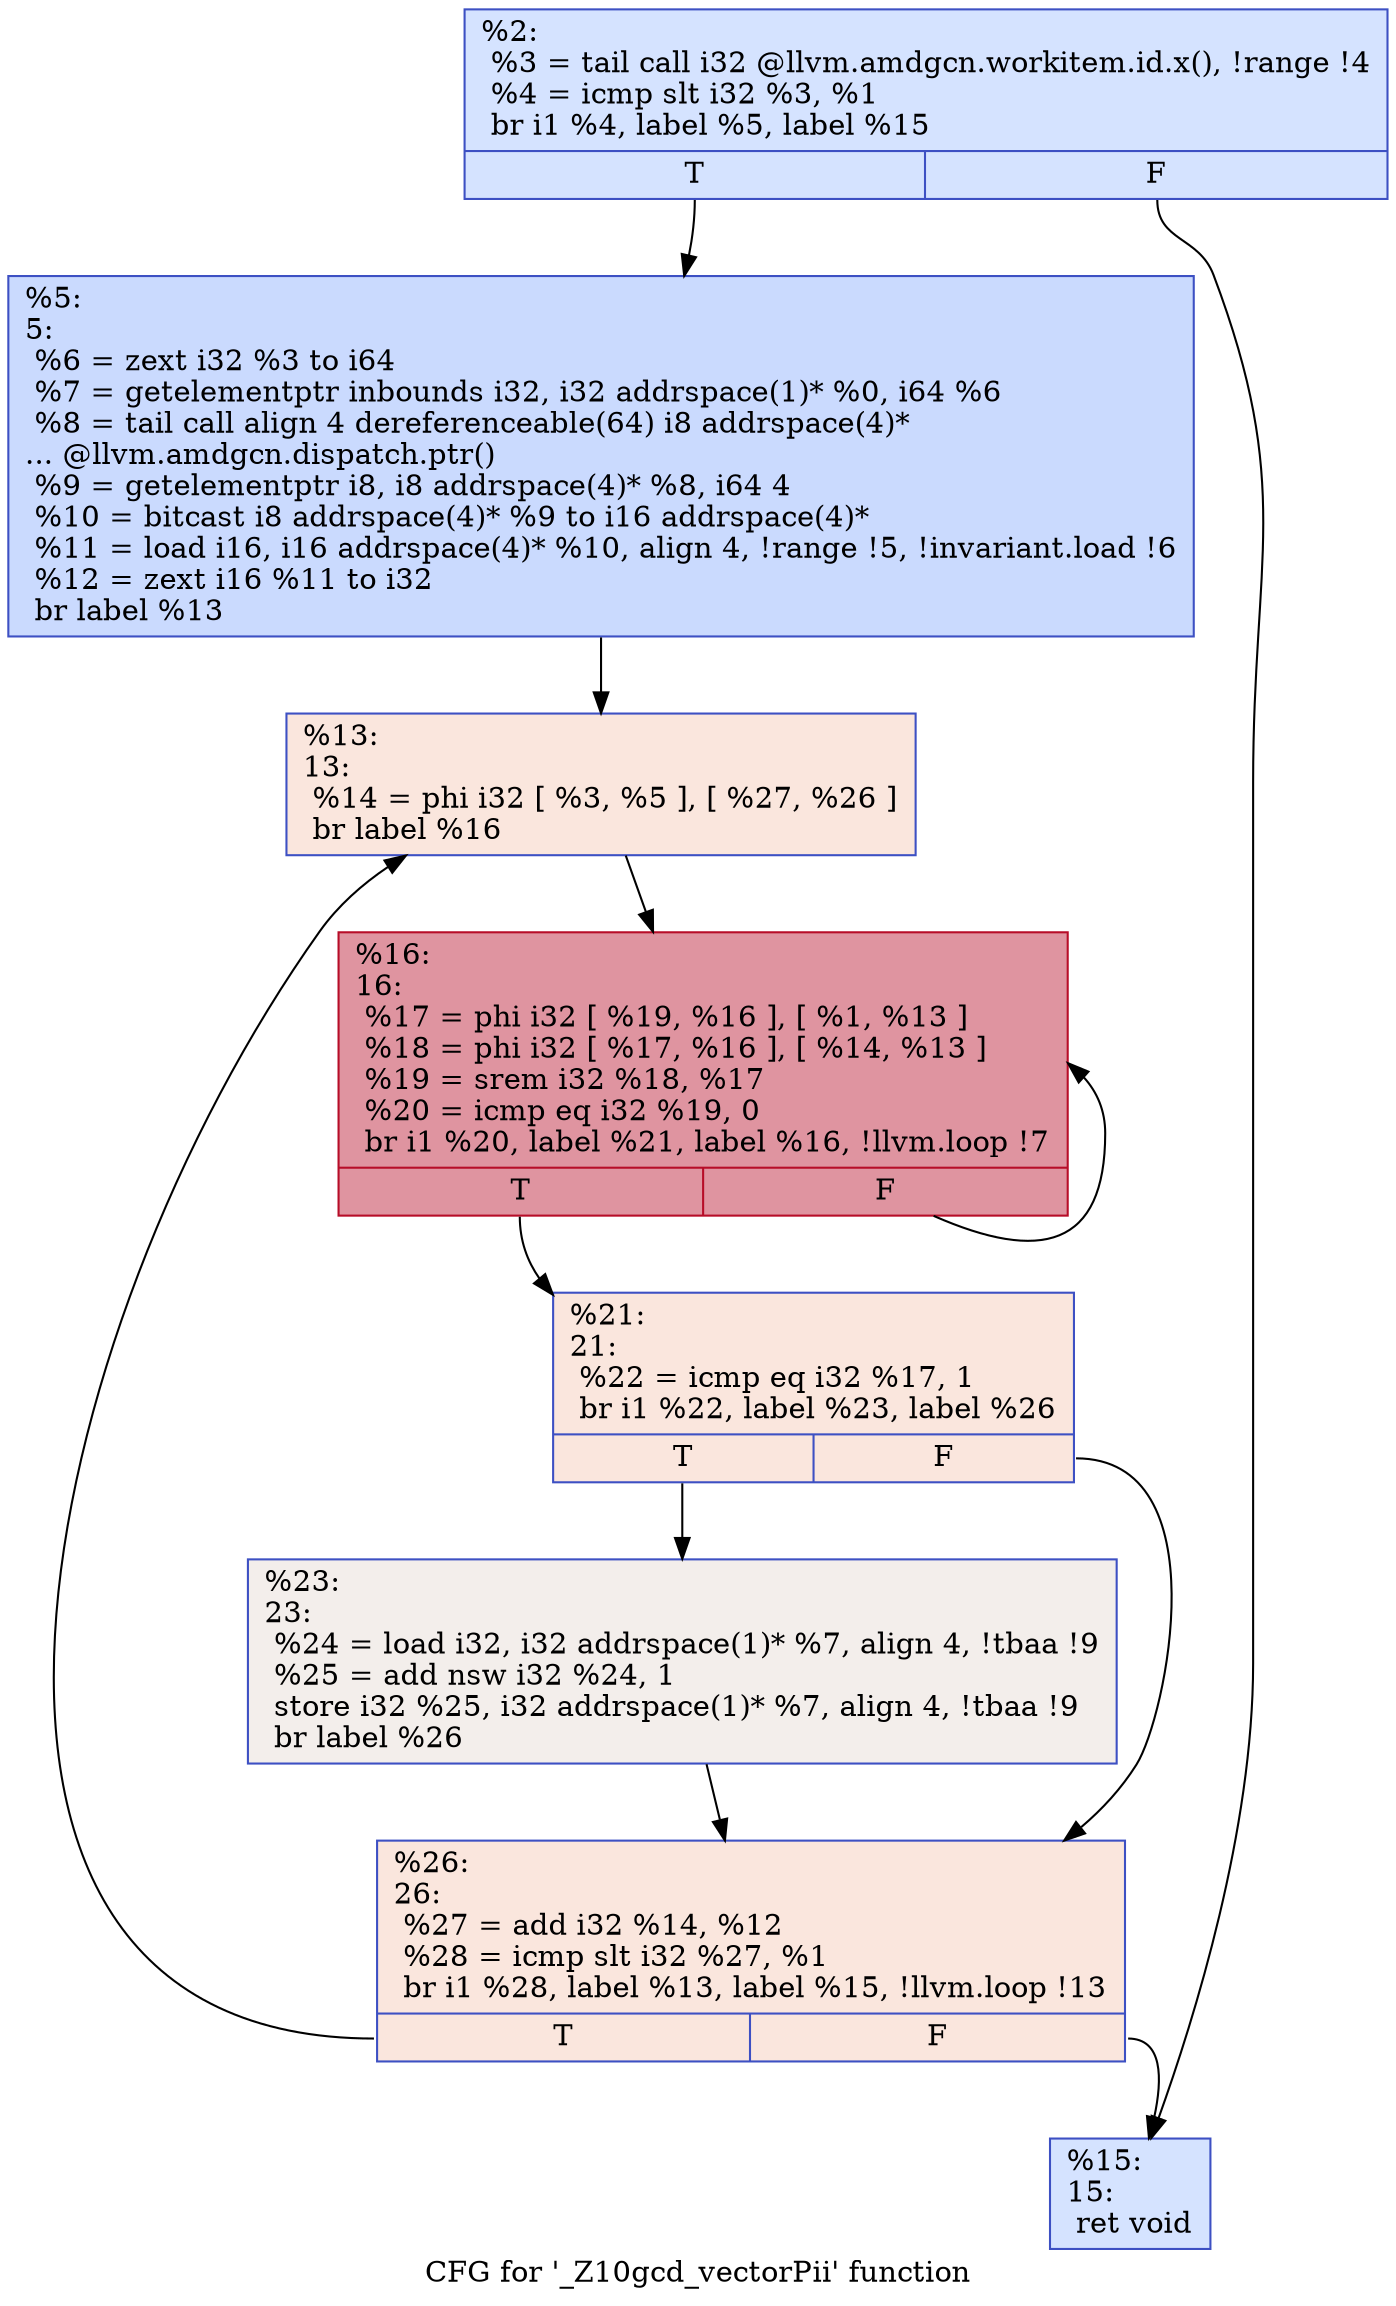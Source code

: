 digraph "CFG for '_Z10gcd_vectorPii' function" {
	label="CFG for '_Z10gcd_vectorPii' function";

	Node0x5109140 [shape=record,color="#3d50c3ff", style=filled, fillcolor="#a1c0ff70",label="{%2:\l  %3 = tail call i32 @llvm.amdgcn.workitem.id.x(), !range !4\l  %4 = icmp slt i32 %3, %1\l  br i1 %4, label %5, label %15\l|{<s0>T|<s1>F}}"];
	Node0x5109140:s0 -> Node0x5109fb0;
	Node0x5109140:s1 -> Node0x510a040;
	Node0x5109fb0 [shape=record,color="#3d50c3ff", style=filled, fillcolor="#88abfd70",label="{%5:\l5:                                                \l  %6 = zext i32 %3 to i64\l  %7 = getelementptr inbounds i32, i32 addrspace(1)* %0, i64 %6\l  %8 = tail call align 4 dereferenceable(64) i8 addrspace(4)*\l... @llvm.amdgcn.dispatch.ptr()\l  %9 = getelementptr i8, i8 addrspace(4)* %8, i64 4\l  %10 = bitcast i8 addrspace(4)* %9 to i16 addrspace(4)*\l  %11 = load i16, i16 addrspace(4)* %10, align 4, !range !5, !invariant.load !6\l  %12 = zext i16 %11 to i32\l  br label %13\l}"];
	Node0x5109fb0 -> Node0x510afd0;
	Node0x510afd0 [shape=record,color="#3d50c3ff", style=filled, fillcolor="#f3c7b170",label="{%13:\l13:                                               \l  %14 = phi i32 [ %3, %5 ], [ %27, %26 ]\l  br label %16\l}"];
	Node0x510afd0 -> Node0x510b210;
	Node0x510a040 [shape=record,color="#3d50c3ff", style=filled, fillcolor="#a1c0ff70",label="{%15:\l15:                                               \l  ret void\l}"];
	Node0x510b210 [shape=record,color="#b70d28ff", style=filled, fillcolor="#b70d2870",label="{%16:\l16:                                               \l  %17 = phi i32 [ %19, %16 ], [ %1, %13 ]\l  %18 = phi i32 [ %17, %16 ], [ %14, %13 ]\l  %19 = srem i32 %18, %17\l  %20 = icmp eq i32 %19, 0\l  br i1 %20, label %21, label %16, !llvm.loop !7\l|{<s0>T|<s1>F}}"];
	Node0x510b210:s0 -> Node0x510b6a0;
	Node0x510b210:s1 -> Node0x510b210;
	Node0x510b6a0 [shape=record,color="#3d50c3ff", style=filled, fillcolor="#f3c7b170",label="{%21:\l21:                                               \l  %22 = icmp eq i32 %17, 1\l  br i1 %22, label %23, label %26\l|{<s0>T|<s1>F}}"];
	Node0x510b6a0:s0 -> Node0x510b960;
	Node0x510b6a0:s1 -> Node0x510b0d0;
	Node0x510b960 [shape=record,color="#3d50c3ff", style=filled, fillcolor="#e5d8d170",label="{%23:\l23:                                               \l  %24 = load i32, i32 addrspace(1)* %7, align 4, !tbaa !9\l  %25 = add nsw i32 %24, 1\l  store i32 %25, i32 addrspace(1)* %7, align 4, !tbaa !9\l  br label %26\l}"];
	Node0x510b960 -> Node0x510b0d0;
	Node0x510b0d0 [shape=record,color="#3d50c3ff", style=filled, fillcolor="#f3c7b170",label="{%26:\l26:                                               \l  %27 = add i32 %14, %12\l  %28 = icmp slt i32 %27, %1\l  br i1 %28, label %13, label %15, !llvm.loop !13\l|{<s0>T|<s1>F}}"];
	Node0x510b0d0:s0 -> Node0x510afd0;
	Node0x510b0d0:s1 -> Node0x510a040;
}
